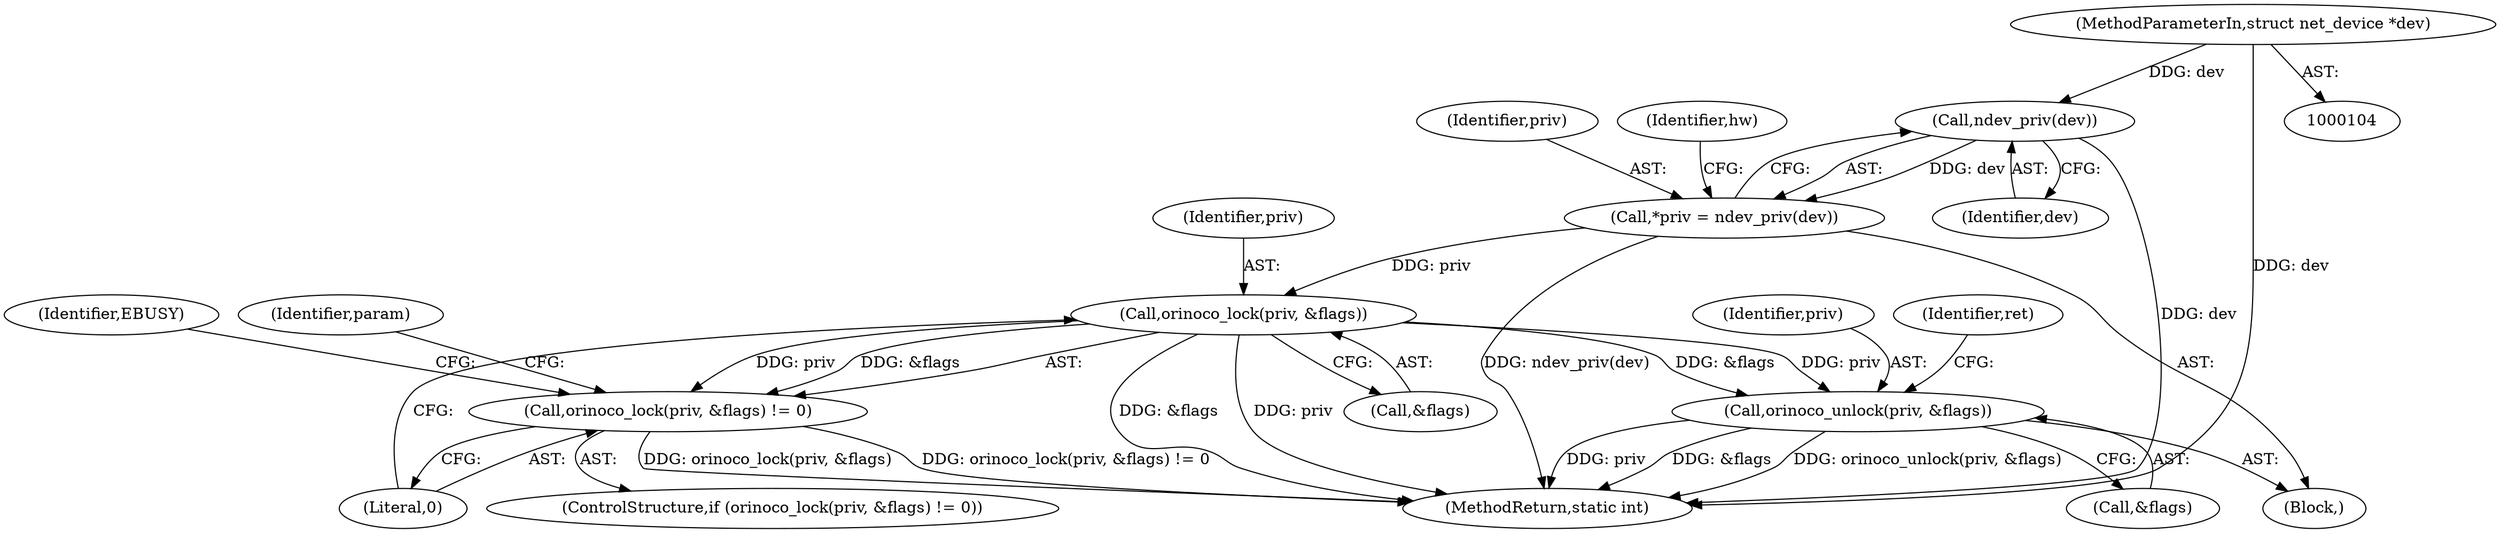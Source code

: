 digraph "0_linux_0a54917c3fc295cb61f3fb52373c173fd3b69f48@pointer" {
"1000105" [label="(MethodParameterIn,struct net_device *dev)"];
"1000113" [label="(Call,ndev_priv(dev))"];
"1000111" [label="(Call,*priv = ndev_priv(dev))"];
"1000137" [label="(Call,orinoco_lock(priv, &flags))"];
"1000136" [label="(Call,orinoco_lock(priv, &flags) != 0)"];
"1000264" [label="(Call,orinoco_unlock(priv, &flags))"];
"1000265" [label="(Identifier,priv)"];
"1000139" [label="(Call,&flags)"];
"1000148" [label="(Identifier,param)"];
"1000109" [label="(Block,)"];
"1000270" [label="(MethodReturn,static int)"];
"1000136" [label="(Call,orinoco_lock(priv, &flags) != 0)"];
"1000135" [label="(ControlStructure,if (orinoco_lock(priv, &flags) != 0))"];
"1000141" [label="(Literal,0)"];
"1000113" [label="(Call,ndev_priv(dev))"];
"1000269" [label="(Identifier,ret)"];
"1000137" [label="(Call,orinoco_lock(priv, &flags))"];
"1000112" [label="(Identifier,priv)"];
"1000114" [label="(Identifier,dev)"];
"1000138" [label="(Identifier,priv)"];
"1000105" [label="(MethodParameterIn,struct net_device *dev)"];
"1000111" [label="(Call,*priv = ndev_priv(dev))"];
"1000264" [label="(Call,orinoco_unlock(priv, &flags))"];
"1000144" [label="(Identifier,EBUSY)"];
"1000266" [label="(Call,&flags)"];
"1000117" [label="(Identifier,hw)"];
"1000105" -> "1000104"  [label="AST: "];
"1000105" -> "1000270"  [label="DDG: dev"];
"1000105" -> "1000113"  [label="DDG: dev"];
"1000113" -> "1000111"  [label="AST: "];
"1000113" -> "1000114"  [label="CFG: "];
"1000114" -> "1000113"  [label="AST: "];
"1000111" -> "1000113"  [label="CFG: "];
"1000113" -> "1000270"  [label="DDG: dev"];
"1000113" -> "1000111"  [label="DDG: dev"];
"1000111" -> "1000109"  [label="AST: "];
"1000112" -> "1000111"  [label="AST: "];
"1000117" -> "1000111"  [label="CFG: "];
"1000111" -> "1000270"  [label="DDG: ndev_priv(dev)"];
"1000111" -> "1000137"  [label="DDG: priv"];
"1000137" -> "1000136"  [label="AST: "];
"1000137" -> "1000139"  [label="CFG: "];
"1000138" -> "1000137"  [label="AST: "];
"1000139" -> "1000137"  [label="AST: "];
"1000141" -> "1000137"  [label="CFG: "];
"1000137" -> "1000270"  [label="DDG: &flags"];
"1000137" -> "1000270"  [label="DDG: priv"];
"1000137" -> "1000136"  [label="DDG: priv"];
"1000137" -> "1000136"  [label="DDG: &flags"];
"1000137" -> "1000264"  [label="DDG: priv"];
"1000137" -> "1000264"  [label="DDG: &flags"];
"1000136" -> "1000135"  [label="AST: "];
"1000136" -> "1000141"  [label="CFG: "];
"1000141" -> "1000136"  [label="AST: "];
"1000144" -> "1000136"  [label="CFG: "];
"1000148" -> "1000136"  [label="CFG: "];
"1000136" -> "1000270"  [label="DDG: orinoco_lock(priv, &flags) != 0"];
"1000136" -> "1000270"  [label="DDG: orinoco_lock(priv, &flags)"];
"1000264" -> "1000109"  [label="AST: "];
"1000264" -> "1000266"  [label="CFG: "];
"1000265" -> "1000264"  [label="AST: "];
"1000266" -> "1000264"  [label="AST: "];
"1000269" -> "1000264"  [label="CFG: "];
"1000264" -> "1000270"  [label="DDG: priv"];
"1000264" -> "1000270"  [label="DDG: &flags"];
"1000264" -> "1000270"  [label="DDG: orinoco_unlock(priv, &flags)"];
}
